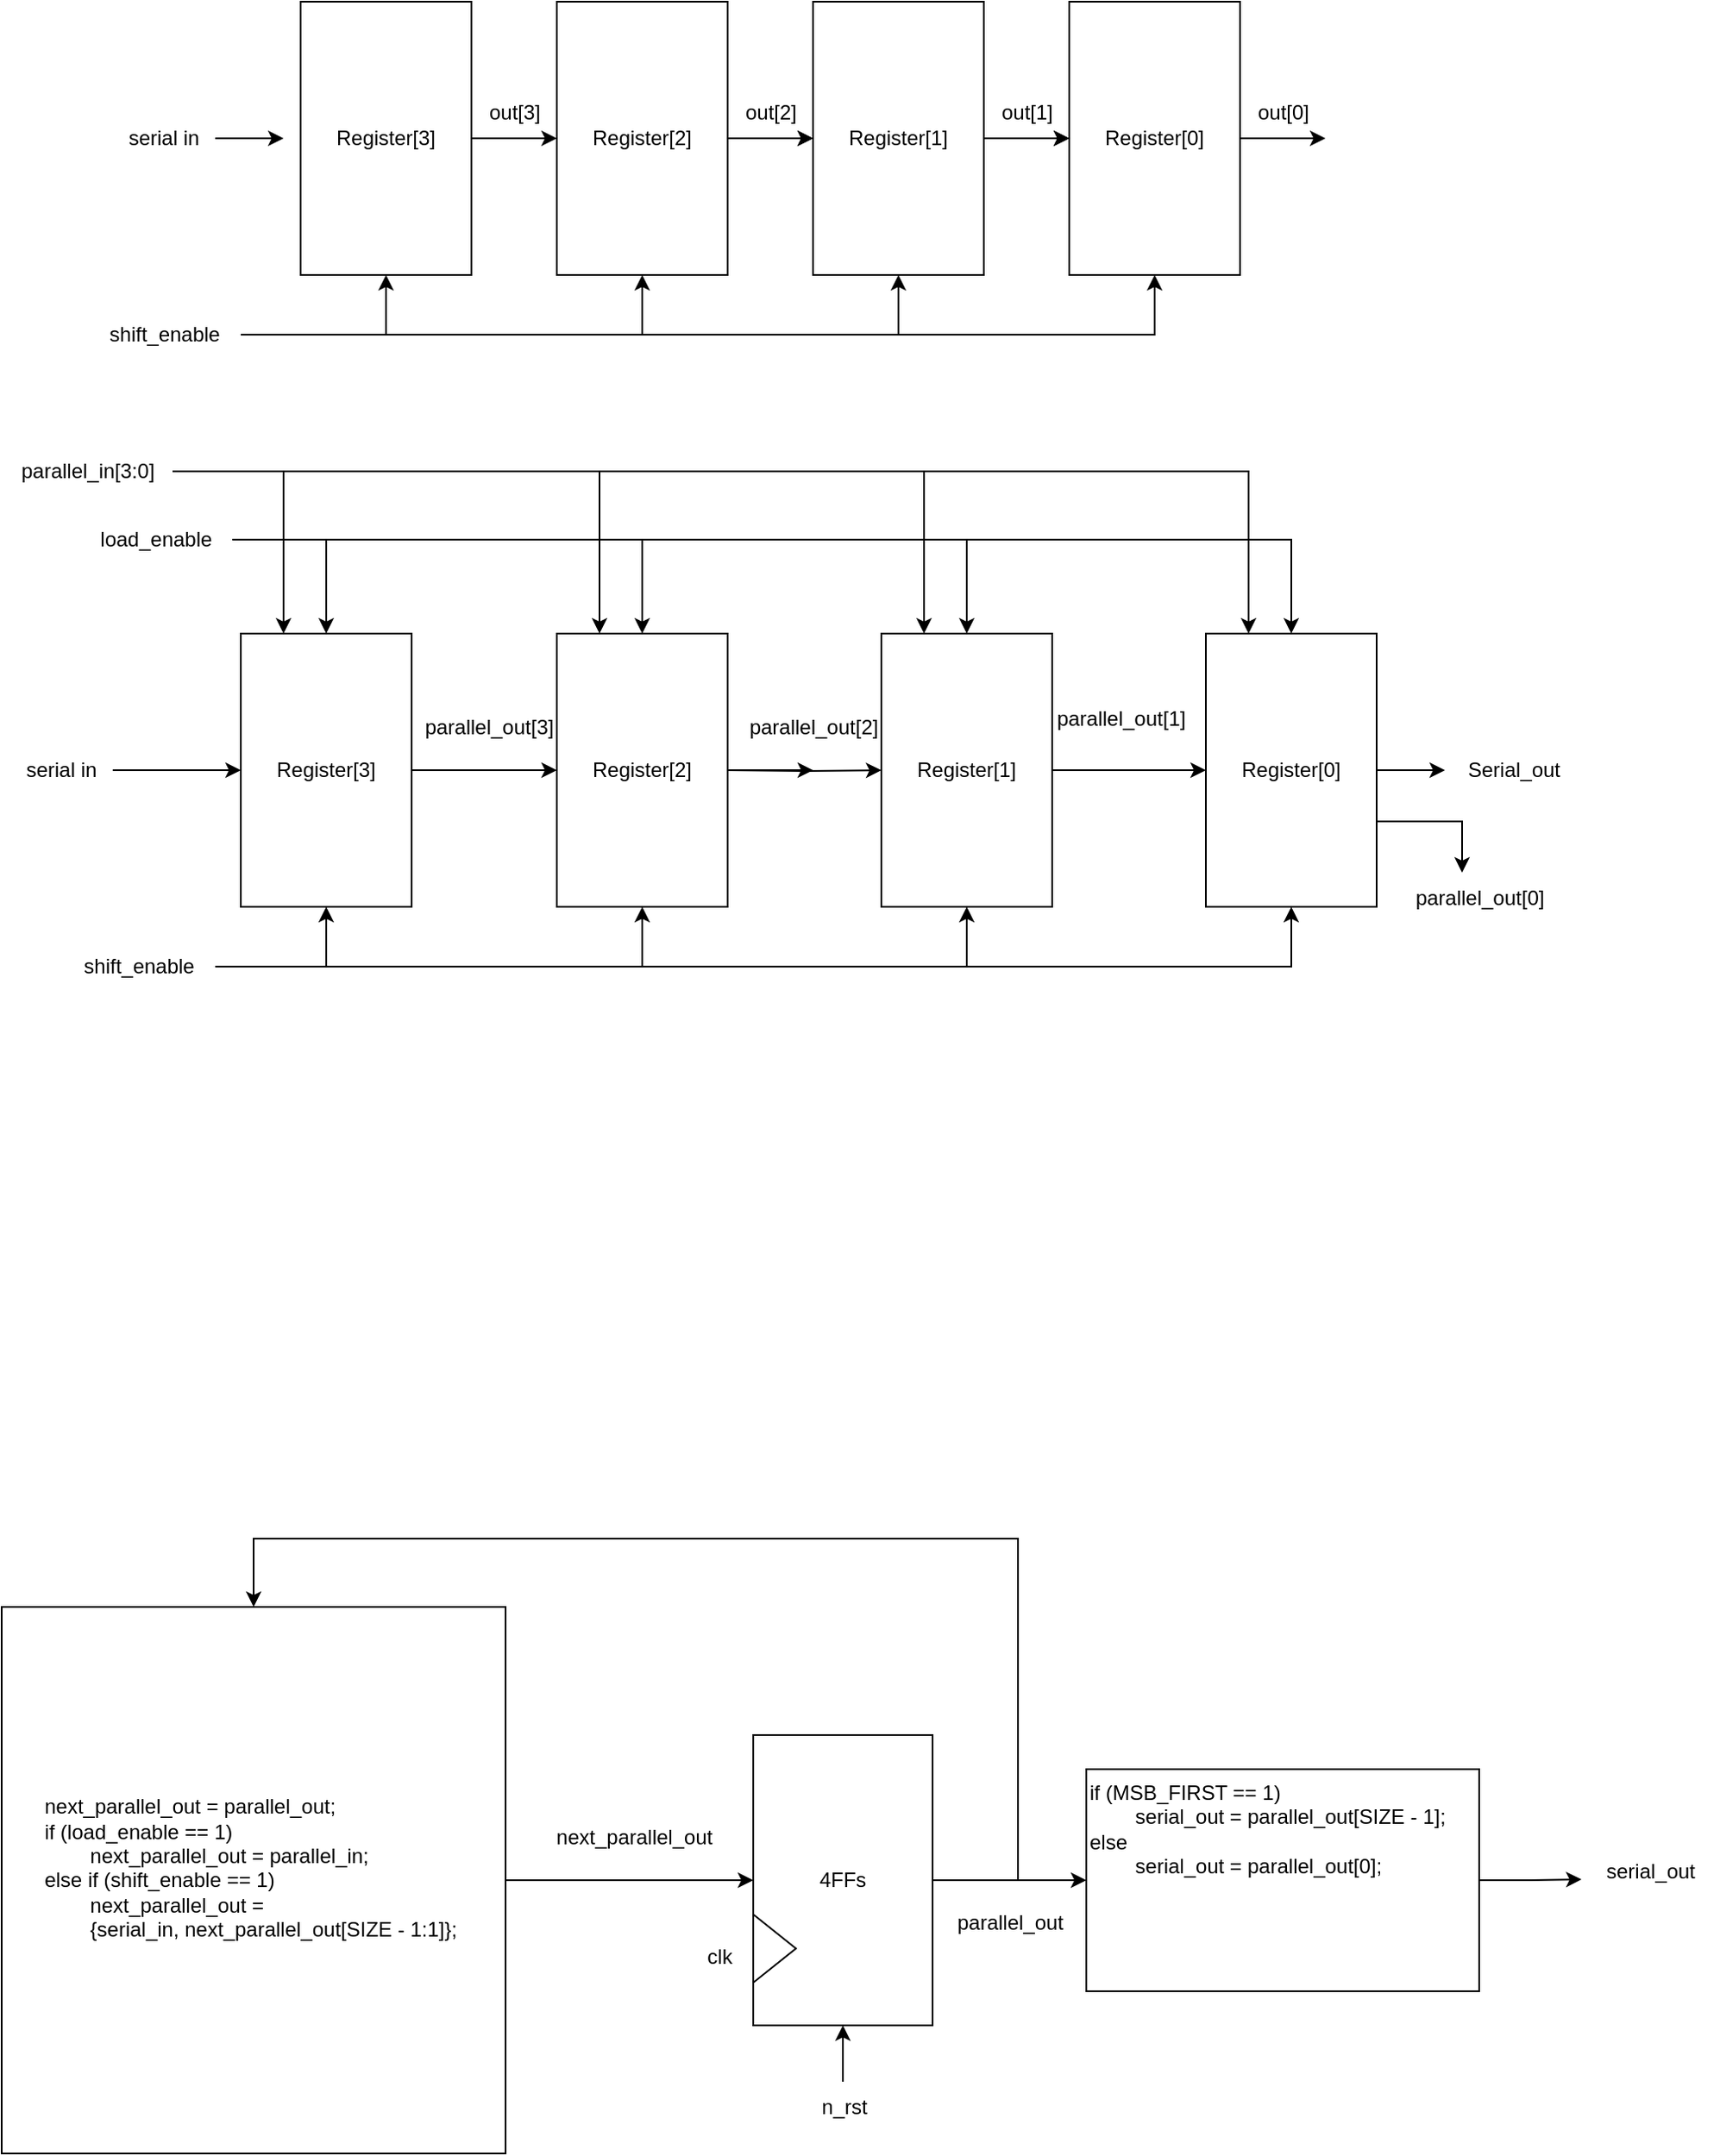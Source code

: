 <mxfile version="26.0.6">
  <diagram name="Page-1" id="BfW5caTZO6aBBBeoPHTu">
    <mxGraphModel dx="1962" dy="667" grid="1" gridSize="10" guides="1" tooltips="1" connect="1" arrows="1" fold="1" page="1" pageScale="1" pageWidth="850" pageHeight="1100" math="0" shadow="0">
      <root>
        <mxCell id="0" />
        <mxCell id="1" parent="0" />
        <mxCell id="8MxvJwW8k-bYYp4FfBji-4" style="edgeStyle=orthogonalEdgeStyle;rounded=0;orthogonalLoop=1;jettySize=auto;html=1;" parent="1" source="8MxvJwW8k-bYYp4FfBji-1" edge="1">
          <mxGeometry relative="1" as="geometry">
            <mxPoint x="310" y="160" as="targetPoint" />
          </mxGeometry>
        </mxCell>
        <mxCell id="8MxvJwW8k-bYYp4FfBji-1" value="Register[3]" style="rounded=0;whiteSpace=wrap;html=1;" parent="1" vertex="1">
          <mxGeometry x="160" y="80" width="100" height="160" as="geometry" />
        </mxCell>
        <mxCell id="8MxvJwW8k-bYYp4FfBji-2" value="serial in" style="text;html=1;align=center;verticalAlign=middle;whiteSpace=wrap;rounded=0;" parent="1" vertex="1">
          <mxGeometry x="50" y="145" width="60" height="30" as="geometry" />
        </mxCell>
        <mxCell id="8MxvJwW8k-bYYp4FfBji-3" style="edgeStyle=orthogonalEdgeStyle;rounded=0;orthogonalLoop=1;jettySize=auto;html=1;" parent="1" source="8MxvJwW8k-bYYp4FfBji-2" edge="1">
          <mxGeometry relative="1" as="geometry">
            <mxPoint x="150" y="160" as="targetPoint" />
          </mxGeometry>
        </mxCell>
        <mxCell id="8MxvJwW8k-bYYp4FfBji-5" style="edgeStyle=orthogonalEdgeStyle;rounded=0;orthogonalLoop=1;jettySize=auto;html=1;" parent="1" source="8MxvJwW8k-bYYp4FfBji-6" edge="1">
          <mxGeometry relative="1" as="geometry">
            <mxPoint x="460" y="160" as="targetPoint" />
          </mxGeometry>
        </mxCell>
        <mxCell id="8MxvJwW8k-bYYp4FfBji-6" value="Register[2]" style="rounded=0;whiteSpace=wrap;html=1;" parent="1" vertex="1">
          <mxGeometry x="310" y="80" width="100" height="160" as="geometry" />
        </mxCell>
        <mxCell id="8MxvJwW8k-bYYp4FfBji-9" value="out[0]" style="text;html=1;align=center;verticalAlign=middle;resizable=0;points=[];autosize=1;strokeColor=none;fillColor=none;" parent="1" vertex="1">
          <mxGeometry x="710" y="130" width="50" height="30" as="geometry" />
        </mxCell>
        <mxCell id="8MxvJwW8k-bYYp4FfBji-11" style="edgeStyle=orthogonalEdgeStyle;rounded=0;orthogonalLoop=1;jettySize=auto;html=1;" parent="1" edge="1">
          <mxGeometry relative="1" as="geometry">
            <mxPoint x="460" y="160" as="targetPoint" />
            <mxPoint x="410" y="160" as="sourcePoint" />
          </mxGeometry>
        </mxCell>
        <mxCell id="8MxvJwW8k-bYYp4FfBji-12" style="edgeStyle=orthogonalEdgeStyle;rounded=0;orthogonalLoop=1;jettySize=auto;html=1;" parent="1" source="8MxvJwW8k-bYYp4FfBji-13" edge="1">
          <mxGeometry relative="1" as="geometry">
            <mxPoint x="610" y="160" as="targetPoint" />
          </mxGeometry>
        </mxCell>
        <mxCell id="8MxvJwW8k-bYYp4FfBji-13" value="Register[1]" style="rounded=0;whiteSpace=wrap;html=1;" parent="1" vertex="1">
          <mxGeometry x="460" y="80" width="100" height="160" as="geometry" />
        </mxCell>
        <mxCell id="8MxvJwW8k-bYYp4FfBji-14" value="out[1]" style="text;html=1;align=center;verticalAlign=middle;resizable=0;points=[];autosize=1;strokeColor=none;fillColor=none;" parent="1" vertex="1">
          <mxGeometry x="560" y="130" width="50" height="30" as="geometry" />
        </mxCell>
        <mxCell id="8MxvJwW8k-bYYp4FfBji-15" style="edgeStyle=orthogonalEdgeStyle;rounded=0;orthogonalLoop=1;jettySize=auto;html=1;" parent="1" edge="1">
          <mxGeometry relative="1" as="geometry">
            <mxPoint x="610" y="160" as="targetPoint" />
            <mxPoint x="560" y="160" as="sourcePoint" />
          </mxGeometry>
        </mxCell>
        <mxCell id="8MxvJwW8k-bYYp4FfBji-16" style="edgeStyle=orthogonalEdgeStyle;rounded=0;orthogonalLoop=1;jettySize=auto;html=1;" parent="1" source="8MxvJwW8k-bYYp4FfBji-17" edge="1">
          <mxGeometry relative="1" as="geometry">
            <mxPoint x="760" y="160" as="targetPoint" />
          </mxGeometry>
        </mxCell>
        <mxCell id="8MxvJwW8k-bYYp4FfBji-17" value="Register[0]" style="rounded=0;whiteSpace=wrap;html=1;" parent="1" vertex="1">
          <mxGeometry x="610" y="80" width="100" height="160" as="geometry" />
        </mxCell>
        <mxCell id="8MxvJwW8k-bYYp4FfBji-18" value="out[2]" style="text;html=1;align=center;verticalAlign=middle;resizable=0;points=[];autosize=1;strokeColor=none;fillColor=none;" parent="1" vertex="1">
          <mxGeometry x="410" y="130" width="50" height="30" as="geometry" />
        </mxCell>
        <mxCell id="8MxvJwW8k-bYYp4FfBji-19" value="out[3]" style="text;html=1;align=center;verticalAlign=middle;resizable=0;points=[];autosize=1;strokeColor=none;fillColor=none;" parent="1" vertex="1">
          <mxGeometry x="260" y="130" width="50" height="30" as="geometry" />
        </mxCell>
        <mxCell id="8MxvJwW8k-bYYp4FfBji-21" style="edgeStyle=orthogonalEdgeStyle;rounded=0;orthogonalLoop=1;jettySize=auto;html=1;entryX=0.5;entryY=1;entryDx=0;entryDy=0;" parent="1" source="8MxvJwW8k-bYYp4FfBji-20" target="8MxvJwW8k-bYYp4FfBji-1" edge="1">
          <mxGeometry relative="1" as="geometry">
            <Array as="points">
              <mxPoint x="210" y="275" />
            </Array>
          </mxGeometry>
        </mxCell>
        <mxCell id="8MxvJwW8k-bYYp4FfBji-22" style="edgeStyle=orthogonalEdgeStyle;rounded=0;orthogonalLoop=1;jettySize=auto;html=1;entryX=0.5;entryY=1;entryDx=0;entryDy=0;" parent="1" source="8MxvJwW8k-bYYp4FfBji-20" target="8MxvJwW8k-bYYp4FfBji-6" edge="1">
          <mxGeometry relative="1" as="geometry" />
        </mxCell>
        <mxCell id="8MxvJwW8k-bYYp4FfBji-23" style="edgeStyle=orthogonalEdgeStyle;rounded=0;orthogonalLoop=1;jettySize=auto;html=1;entryX=0.5;entryY=1;entryDx=0;entryDy=0;" parent="1" source="8MxvJwW8k-bYYp4FfBji-20" target="8MxvJwW8k-bYYp4FfBji-13" edge="1">
          <mxGeometry relative="1" as="geometry" />
        </mxCell>
        <mxCell id="8MxvJwW8k-bYYp4FfBji-24" style="edgeStyle=orthogonalEdgeStyle;rounded=0;orthogonalLoop=1;jettySize=auto;html=1;entryX=0.5;entryY=1;entryDx=0;entryDy=0;" parent="1" source="8MxvJwW8k-bYYp4FfBji-20" target="8MxvJwW8k-bYYp4FfBji-17" edge="1">
          <mxGeometry relative="1" as="geometry" />
        </mxCell>
        <mxCell id="8MxvJwW8k-bYYp4FfBji-20" value="shift_enable" style="text;html=1;align=center;verticalAlign=middle;resizable=0;points=[];autosize=1;strokeColor=none;fillColor=none;" parent="1" vertex="1">
          <mxGeometry x="35" y="260" width="90" height="30" as="geometry" />
        </mxCell>
        <mxCell id="8MxvJwW8k-bYYp4FfBji-25" style="edgeStyle=orthogonalEdgeStyle;rounded=0;orthogonalLoop=1;jettySize=auto;html=1;" parent="1" source="8MxvJwW8k-bYYp4FfBji-26" edge="1">
          <mxGeometry relative="1" as="geometry">
            <mxPoint x="310" y="530" as="targetPoint" />
          </mxGeometry>
        </mxCell>
        <mxCell id="8MxvJwW8k-bYYp4FfBji-26" value="Register[3]" style="rounded=0;whiteSpace=wrap;html=1;" parent="1" vertex="1">
          <mxGeometry x="125" y="450" width="100" height="160" as="geometry" />
        </mxCell>
        <mxCell id="8MxvJwW8k-bYYp4FfBji-27" value="serial in" style="text;html=1;align=center;verticalAlign=middle;whiteSpace=wrap;rounded=0;" parent="1" vertex="1">
          <mxGeometry x="-10" y="515" width="60" height="30" as="geometry" />
        </mxCell>
        <mxCell id="8MxvJwW8k-bYYp4FfBji-28" style="edgeStyle=orthogonalEdgeStyle;rounded=0;orthogonalLoop=1;jettySize=auto;html=1;entryX=0;entryY=0.5;entryDx=0;entryDy=0;" parent="1" source="8MxvJwW8k-bYYp4FfBji-27" target="8MxvJwW8k-bYYp4FfBji-26" edge="1">
          <mxGeometry relative="1" as="geometry">
            <mxPoint x="80" y="530" as="targetPoint" />
          </mxGeometry>
        </mxCell>
        <mxCell id="8MxvJwW8k-bYYp4FfBji-29" style="edgeStyle=orthogonalEdgeStyle;rounded=0;orthogonalLoop=1;jettySize=auto;html=1;" parent="1" source="8MxvJwW8k-bYYp4FfBji-30" edge="1">
          <mxGeometry relative="1" as="geometry">
            <mxPoint x="460" y="530" as="targetPoint" />
          </mxGeometry>
        </mxCell>
        <mxCell id="8MxvJwW8k-bYYp4FfBji-30" value="Register[2]" style="rounded=0;whiteSpace=wrap;html=1;" parent="1" vertex="1">
          <mxGeometry x="310" y="450" width="100" height="160" as="geometry" />
        </mxCell>
        <mxCell id="8MxvJwW8k-bYYp4FfBji-31" value="parallel_out[0]" style="text;html=1;align=center;verticalAlign=middle;resizable=0;points=[];autosize=1;strokeColor=none;fillColor=none;" parent="1" vertex="1">
          <mxGeometry x="800" y="590" width="100" height="30" as="geometry" />
        </mxCell>
        <mxCell id="8MxvJwW8k-bYYp4FfBji-32" style="edgeStyle=orthogonalEdgeStyle;rounded=0;orthogonalLoop=1;jettySize=auto;html=1;entryX=0;entryY=0.5;entryDx=0;entryDy=0;" parent="1" target="8MxvJwW8k-bYYp4FfBji-34" edge="1">
          <mxGeometry relative="1" as="geometry">
            <mxPoint x="460" y="530" as="targetPoint" />
            <mxPoint x="410" y="530" as="sourcePoint" />
          </mxGeometry>
        </mxCell>
        <mxCell id="8MxvJwW8k-bYYp4FfBji-50" style="edgeStyle=orthogonalEdgeStyle;rounded=0;orthogonalLoop=1;jettySize=auto;html=1;entryX=0;entryY=0.5;entryDx=0;entryDy=0;" parent="1" source="8MxvJwW8k-bYYp4FfBji-34" target="8MxvJwW8k-bYYp4FfBji-38" edge="1">
          <mxGeometry relative="1" as="geometry" />
        </mxCell>
        <mxCell id="8MxvJwW8k-bYYp4FfBji-34" value="Register[1]" style="rounded=0;whiteSpace=wrap;html=1;" parent="1" vertex="1">
          <mxGeometry x="500" y="450" width="100" height="160" as="geometry" />
        </mxCell>
        <mxCell id="8MxvJwW8k-bYYp4FfBji-35" value="parallel_out[1]" style="text;html=1;align=center;verticalAlign=middle;resizable=0;points=[];autosize=1;strokeColor=none;fillColor=none;" parent="1" vertex="1">
          <mxGeometry x="590" y="485" width="100" height="30" as="geometry" />
        </mxCell>
        <mxCell id="8MxvJwW8k-bYYp4FfBji-52" style="edgeStyle=orthogonalEdgeStyle;rounded=0;orthogonalLoop=1;jettySize=auto;html=1;" parent="1" source="8MxvJwW8k-bYYp4FfBji-38" edge="1">
          <mxGeometry relative="1" as="geometry">
            <mxPoint x="830" y="530" as="targetPoint" />
          </mxGeometry>
        </mxCell>
        <mxCell id="8MxvJwW8k-bYYp4FfBji-64" style="edgeStyle=orthogonalEdgeStyle;rounded=0;orthogonalLoop=1;jettySize=auto;html=1;" parent="1" source="8MxvJwW8k-bYYp4FfBji-38" edge="1">
          <mxGeometry relative="1" as="geometry">
            <mxPoint x="840" y="590" as="targetPoint" />
            <Array as="points">
              <mxPoint x="790" y="560" />
              <mxPoint x="790" y="560" />
            </Array>
          </mxGeometry>
        </mxCell>
        <mxCell id="8MxvJwW8k-bYYp4FfBji-38" value="Register[0]" style="rounded=0;whiteSpace=wrap;html=1;" parent="1" vertex="1">
          <mxGeometry x="690" y="450" width="100" height="160" as="geometry" />
        </mxCell>
        <mxCell id="8MxvJwW8k-bYYp4FfBji-39" value="parallel_out[2]" style="text;html=1;align=center;verticalAlign=middle;resizable=0;points=[];autosize=1;strokeColor=none;fillColor=none;" parent="1" vertex="1">
          <mxGeometry x="410" y="490" width="100" height="30" as="geometry" />
        </mxCell>
        <mxCell id="8MxvJwW8k-bYYp4FfBji-40" value="parallel_out[3]" style="text;html=1;align=center;verticalAlign=middle;resizable=0;points=[];autosize=1;strokeColor=none;fillColor=none;" parent="1" vertex="1">
          <mxGeometry x="220" y="490" width="100" height="30" as="geometry" />
        </mxCell>
        <mxCell id="8MxvJwW8k-bYYp4FfBji-42" style="edgeStyle=orthogonalEdgeStyle;rounded=0;orthogonalLoop=1;jettySize=auto;html=1;entryX=0.5;entryY=1;entryDx=0;entryDy=0;" parent="1" source="8MxvJwW8k-bYYp4FfBji-45" target="8MxvJwW8k-bYYp4FfBji-30" edge="1">
          <mxGeometry relative="1" as="geometry" />
        </mxCell>
        <mxCell id="8MxvJwW8k-bYYp4FfBji-43" style="edgeStyle=orthogonalEdgeStyle;rounded=0;orthogonalLoop=1;jettySize=auto;html=1;entryX=0.5;entryY=1;entryDx=0;entryDy=0;" parent="1" source="8MxvJwW8k-bYYp4FfBji-45" target="8MxvJwW8k-bYYp4FfBji-34" edge="1">
          <mxGeometry relative="1" as="geometry" />
        </mxCell>
        <mxCell id="8MxvJwW8k-bYYp4FfBji-44" style="edgeStyle=orthogonalEdgeStyle;rounded=0;orthogonalLoop=1;jettySize=auto;html=1;entryX=0.5;entryY=1;entryDx=0;entryDy=0;" parent="1" source="8MxvJwW8k-bYYp4FfBji-45" target="8MxvJwW8k-bYYp4FfBji-38" edge="1">
          <mxGeometry relative="1" as="geometry" />
        </mxCell>
        <mxCell id="8MxvJwW8k-bYYp4FfBji-53" style="edgeStyle=orthogonalEdgeStyle;rounded=0;orthogonalLoop=1;jettySize=auto;html=1;entryX=0.5;entryY=1;entryDx=0;entryDy=0;" parent="1" source="8MxvJwW8k-bYYp4FfBji-45" target="8MxvJwW8k-bYYp4FfBji-26" edge="1">
          <mxGeometry relative="1" as="geometry">
            <Array as="points">
              <mxPoint x="175" y="645" />
            </Array>
          </mxGeometry>
        </mxCell>
        <mxCell id="8MxvJwW8k-bYYp4FfBji-45" value="shift_enable" style="text;html=1;align=center;verticalAlign=middle;resizable=0;points=[];autosize=1;strokeColor=none;fillColor=none;" parent="1" vertex="1">
          <mxGeometry x="20" y="630" width="90" height="30" as="geometry" />
        </mxCell>
        <mxCell id="8MxvJwW8k-bYYp4FfBji-54" style="edgeStyle=orthogonalEdgeStyle;rounded=0;orthogonalLoop=1;jettySize=auto;html=1;entryX=0.5;entryY=0;entryDx=0;entryDy=0;" parent="1" source="8MxvJwW8k-bYYp4FfBji-58" target="8MxvJwW8k-bYYp4FfBji-30" edge="1">
          <mxGeometry relative="1" as="geometry">
            <mxPoint x="360" y="360" as="targetPoint" />
          </mxGeometry>
        </mxCell>
        <mxCell id="8MxvJwW8k-bYYp4FfBji-55" style="edgeStyle=orthogonalEdgeStyle;rounded=0;orthogonalLoop=1;jettySize=auto;html=1;entryX=0.5;entryY=0;entryDx=0;entryDy=0;" parent="1" source="8MxvJwW8k-bYYp4FfBji-58" target="8MxvJwW8k-bYYp4FfBji-34" edge="1">
          <mxGeometry relative="1" as="geometry">
            <mxPoint x="550" y="360" as="targetPoint" />
          </mxGeometry>
        </mxCell>
        <mxCell id="8MxvJwW8k-bYYp4FfBji-56" style="edgeStyle=orthogonalEdgeStyle;rounded=0;orthogonalLoop=1;jettySize=auto;html=1;entryX=0.5;entryY=0;entryDx=0;entryDy=0;" parent="1" source="8MxvJwW8k-bYYp4FfBji-58" target="8MxvJwW8k-bYYp4FfBji-38" edge="1">
          <mxGeometry relative="1" as="geometry">
            <mxPoint x="740" y="360" as="targetPoint" />
          </mxGeometry>
        </mxCell>
        <mxCell id="8MxvJwW8k-bYYp4FfBji-57" style="edgeStyle=orthogonalEdgeStyle;rounded=0;orthogonalLoop=1;jettySize=auto;html=1;entryX=0.5;entryY=0;entryDx=0;entryDy=0;" parent="1" source="8MxvJwW8k-bYYp4FfBji-58" target="8MxvJwW8k-bYYp4FfBji-26" edge="1">
          <mxGeometry relative="1" as="geometry">
            <mxPoint x="240" y="420" as="targetPoint" />
            <Array as="points">
              <mxPoint x="175" y="395" />
            </Array>
          </mxGeometry>
        </mxCell>
        <mxCell id="8MxvJwW8k-bYYp4FfBji-58" value="load_enable" style="text;html=1;align=center;verticalAlign=middle;resizable=0;points=[];autosize=1;strokeColor=none;fillColor=none;" parent="1" vertex="1">
          <mxGeometry x="30" y="380" width="90" height="30" as="geometry" />
        </mxCell>
        <mxCell id="8MxvJwW8k-bYYp4FfBji-59" style="edgeStyle=orthogonalEdgeStyle;rounded=0;orthogonalLoop=1;jettySize=auto;html=1;entryX=0.25;entryY=0;entryDx=0;entryDy=0;" parent="1" source="8MxvJwW8k-bYYp4FfBji-63" target="8MxvJwW8k-bYYp4FfBji-30" edge="1">
          <mxGeometry relative="1" as="geometry">
            <mxPoint x="330" y="410" as="targetPoint" />
          </mxGeometry>
        </mxCell>
        <mxCell id="8MxvJwW8k-bYYp4FfBji-60" style="edgeStyle=orthogonalEdgeStyle;rounded=0;orthogonalLoop=1;jettySize=auto;html=1;entryX=0.25;entryY=0;entryDx=0;entryDy=0;" parent="1" source="8MxvJwW8k-bYYp4FfBji-63" target="8MxvJwW8k-bYYp4FfBji-34" edge="1">
          <mxGeometry relative="1" as="geometry">
            <mxPoint x="520" y="410" as="targetPoint" />
          </mxGeometry>
        </mxCell>
        <mxCell id="8MxvJwW8k-bYYp4FfBji-61" style="edgeStyle=orthogonalEdgeStyle;rounded=0;orthogonalLoop=1;jettySize=auto;html=1;entryX=0.25;entryY=0;entryDx=0;entryDy=0;" parent="1" source="8MxvJwW8k-bYYp4FfBji-63" target="8MxvJwW8k-bYYp4FfBji-38" edge="1">
          <mxGeometry relative="1" as="geometry">
            <mxPoint x="710" y="410" as="targetPoint" />
          </mxGeometry>
        </mxCell>
        <mxCell id="8MxvJwW8k-bYYp4FfBji-62" style="edgeStyle=orthogonalEdgeStyle;rounded=0;orthogonalLoop=1;jettySize=auto;html=1;entryX=0.25;entryY=0;entryDx=0;entryDy=0;" parent="1" source="8MxvJwW8k-bYYp4FfBji-63" target="8MxvJwW8k-bYYp4FfBji-26" edge="1">
          <mxGeometry relative="1" as="geometry">
            <mxPoint x="145" y="410" as="targetPoint" />
            <Array as="points">
              <mxPoint x="150" y="355" />
            </Array>
          </mxGeometry>
        </mxCell>
        <mxCell id="8MxvJwW8k-bYYp4FfBji-63" value="parallel_in[3:0]" style="text;html=1;align=center;verticalAlign=middle;resizable=0;points=[];autosize=1;strokeColor=none;fillColor=none;" parent="1" vertex="1">
          <mxGeometry x="-15" y="340" width="100" height="30" as="geometry" />
        </mxCell>
        <mxCell id="8MxvJwW8k-bYYp4FfBji-65" value="Serial_out" style="text;html=1;align=center;verticalAlign=middle;resizable=0;points=[];autosize=1;strokeColor=none;fillColor=none;" parent="1" vertex="1">
          <mxGeometry x="830" y="515" width="80" height="30" as="geometry" />
        </mxCell>
        <mxCell id="1wlt70OUoNtI01P-3Ak7-6" style="edgeStyle=orthogonalEdgeStyle;rounded=0;orthogonalLoop=1;jettySize=auto;html=1;exitX=1;exitY=0.5;exitDx=0;exitDy=0;entryX=0.5;entryY=0;entryDx=0;entryDy=0;" edge="1" parent="1" source="1wlt70OUoNtI01P-3Ak7-1" target="1wlt70OUoNtI01P-3Ak7-8">
          <mxGeometry relative="1" as="geometry">
            <mxPoint x="600" y="1180" as="targetPoint" />
            <Array as="points">
              <mxPoint x="580" y="1180" />
              <mxPoint x="580" y="980" />
              <mxPoint x="133" y="980" />
            </Array>
          </mxGeometry>
        </mxCell>
        <mxCell id="1wlt70OUoNtI01P-3Ak7-16" style="edgeStyle=orthogonalEdgeStyle;rounded=0;orthogonalLoop=1;jettySize=auto;html=1;entryX=0;entryY=0.5;entryDx=0;entryDy=0;" edge="1" parent="1" source="1wlt70OUoNtI01P-3Ak7-1" target="1wlt70OUoNtI01P-3Ak7-14">
          <mxGeometry relative="1" as="geometry" />
        </mxCell>
        <mxCell id="1wlt70OUoNtI01P-3Ak7-1" value="4FFs" style="rounded=0;whiteSpace=wrap;html=1;" vertex="1" parent="1">
          <mxGeometry x="425" y="1095" width="105" height="170" as="geometry" />
        </mxCell>
        <mxCell id="1wlt70OUoNtI01P-3Ak7-2" value="" style="triangle;whiteSpace=wrap;html=1;" vertex="1" parent="1">
          <mxGeometry x="425" y="1200" width="25" height="40" as="geometry" />
        </mxCell>
        <mxCell id="1wlt70OUoNtI01P-3Ak7-4" style="edgeStyle=orthogonalEdgeStyle;rounded=0;orthogonalLoop=1;jettySize=auto;html=1;entryX=0.5;entryY=1;entryDx=0;entryDy=0;" edge="1" parent="1" source="1wlt70OUoNtI01P-3Ak7-3" target="1wlt70OUoNtI01P-3Ak7-1">
          <mxGeometry relative="1" as="geometry" />
        </mxCell>
        <mxCell id="1wlt70OUoNtI01P-3Ak7-3" value="&lt;div&gt;n_rst&lt;/div&gt;" style="text;html=1;align=center;verticalAlign=middle;resizable=0;points=[];autosize=1;strokeColor=none;fillColor=none;" vertex="1" parent="1">
          <mxGeometry x="452.5" y="1298" width="50" height="30" as="geometry" />
        </mxCell>
        <mxCell id="1wlt70OUoNtI01P-3Ak7-5" value="clk" style="text;html=1;align=center;verticalAlign=middle;resizable=0;points=[];autosize=1;strokeColor=none;fillColor=none;" vertex="1" parent="1">
          <mxGeometry x="385" y="1210" width="40" height="30" as="geometry" />
        </mxCell>
        <mxCell id="1wlt70OUoNtI01P-3Ak7-7" value="serial_out" style="text;html=1;align=center;verticalAlign=middle;resizable=0;points=[];autosize=1;strokeColor=none;fillColor=none;" vertex="1" parent="1">
          <mxGeometry x="910" y="1160" width="80" height="30" as="geometry" />
        </mxCell>
        <mxCell id="1wlt70OUoNtI01P-3Ak7-10" style="edgeStyle=orthogonalEdgeStyle;rounded=0;orthogonalLoop=1;jettySize=auto;html=1;entryX=0;entryY=0.5;entryDx=0;entryDy=0;" edge="1" parent="1" source="1wlt70OUoNtI01P-3Ak7-8" target="1wlt70OUoNtI01P-3Ak7-1">
          <mxGeometry relative="1" as="geometry" />
        </mxCell>
        <mxCell id="1wlt70OUoNtI01P-3Ak7-8" value="&lt;div align=&quot;left&quot;&gt;next_parallel_out = parallel_out;&lt;/div&gt;&lt;div align=&quot;left&quot;&gt;if (load_enable == 1)&lt;/div&gt;&lt;div align=&quot;left&quot;&gt;&lt;span style=&quot;white-space: pre;&quot;&gt;&#x9;next_parallel_out = parallel_in;&lt;/span&gt;&lt;/div&gt;&lt;div align=&quot;left&quot;&gt;&lt;span style=&quot;white-space: pre;&quot;&gt;else if (shift_enable == 1)&lt;/span&gt;&lt;/div&gt;&lt;div align=&quot;left&quot;&gt;&lt;span style=&quot;white-space: pre;&quot;&gt;&lt;span style=&quot;white-space: pre;&quot;&gt;&#x9;&lt;/span&gt;next_parallel_out = &lt;/span&gt;&lt;/div&gt;&lt;div align=&quot;left&quot;&gt;&lt;span style=&quot;white-space: pre;&quot;&gt;&lt;span style=&quot;white-space: pre;&quot;&gt;&#x9;&lt;/span&gt;{serial_in, next_parallel_out[SIZE - 1:1]}; &lt;/span&gt;&lt;/div&gt;&lt;div&gt;&lt;br&gt;&lt;/div&gt;" style="rounded=0;whiteSpace=wrap;html=1;" vertex="1" parent="1">
          <mxGeometry x="-15" y="1020" width="295" height="320" as="geometry" />
        </mxCell>
        <mxCell id="1wlt70OUoNtI01P-3Ak7-11" value="next_parallel_out" style="text;html=1;align=center;verticalAlign=middle;resizable=0;points=[];autosize=1;strokeColor=none;fillColor=none;" vertex="1" parent="1">
          <mxGeometry x="300" y="1140" width="110" height="30" as="geometry" />
        </mxCell>
        <mxCell id="1wlt70OUoNtI01P-3Ak7-12" value="parallel_out" style="text;html=1;align=center;verticalAlign=middle;resizable=0;points=[];autosize=1;strokeColor=none;fillColor=none;" vertex="1" parent="1">
          <mxGeometry x="530" y="1190" width="90" height="30" as="geometry" />
        </mxCell>
        <mxCell id="1wlt70OUoNtI01P-3Ak7-14" value="&lt;div&gt;if (MSB_FIRST == 1)&lt;/div&gt;&lt;div&gt;&lt;span style=&quot;white-space: pre;&quot;&gt;&#x9;&lt;/span&gt;serial_out = parallel_out[SIZE - 1];&lt;/div&gt;&lt;div&gt;else&lt;/div&gt;&lt;div&gt;&lt;span style=&quot;white-space: pre;&quot;&gt;&#x9;&lt;/span&gt;serial_out = parallel_out[0];&lt;/div&gt;" style="rounded=0;whiteSpace=wrap;html=1;align=left;verticalAlign=top;" vertex="1" parent="1">
          <mxGeometry x="620" y="1115" width="230" height="130" as="geometry" />
        </mxCell>
        <mxCell id="1wlt70OUoNtI01P-3Ak7-15" style="edgeStyle=orthogonalEdgeStyle;rounded=0;orthogonalLoop=1;jettySize=auto;html=1;entryX=-0.001;entryY=0.65;entryDx=0;entryDy=0;entryPerimeter=0;" edge="1" parent="1" source="1wlt70OUoNtI01P-3Ak7-14" target="1wlt70OUoNtI01P-3Ak7-7">
          <mxGeometry relative="1" as="geometry" />
        </mxCell>
      </root>
    </mxGraphModel>
  </diagram>
</mxfile>
